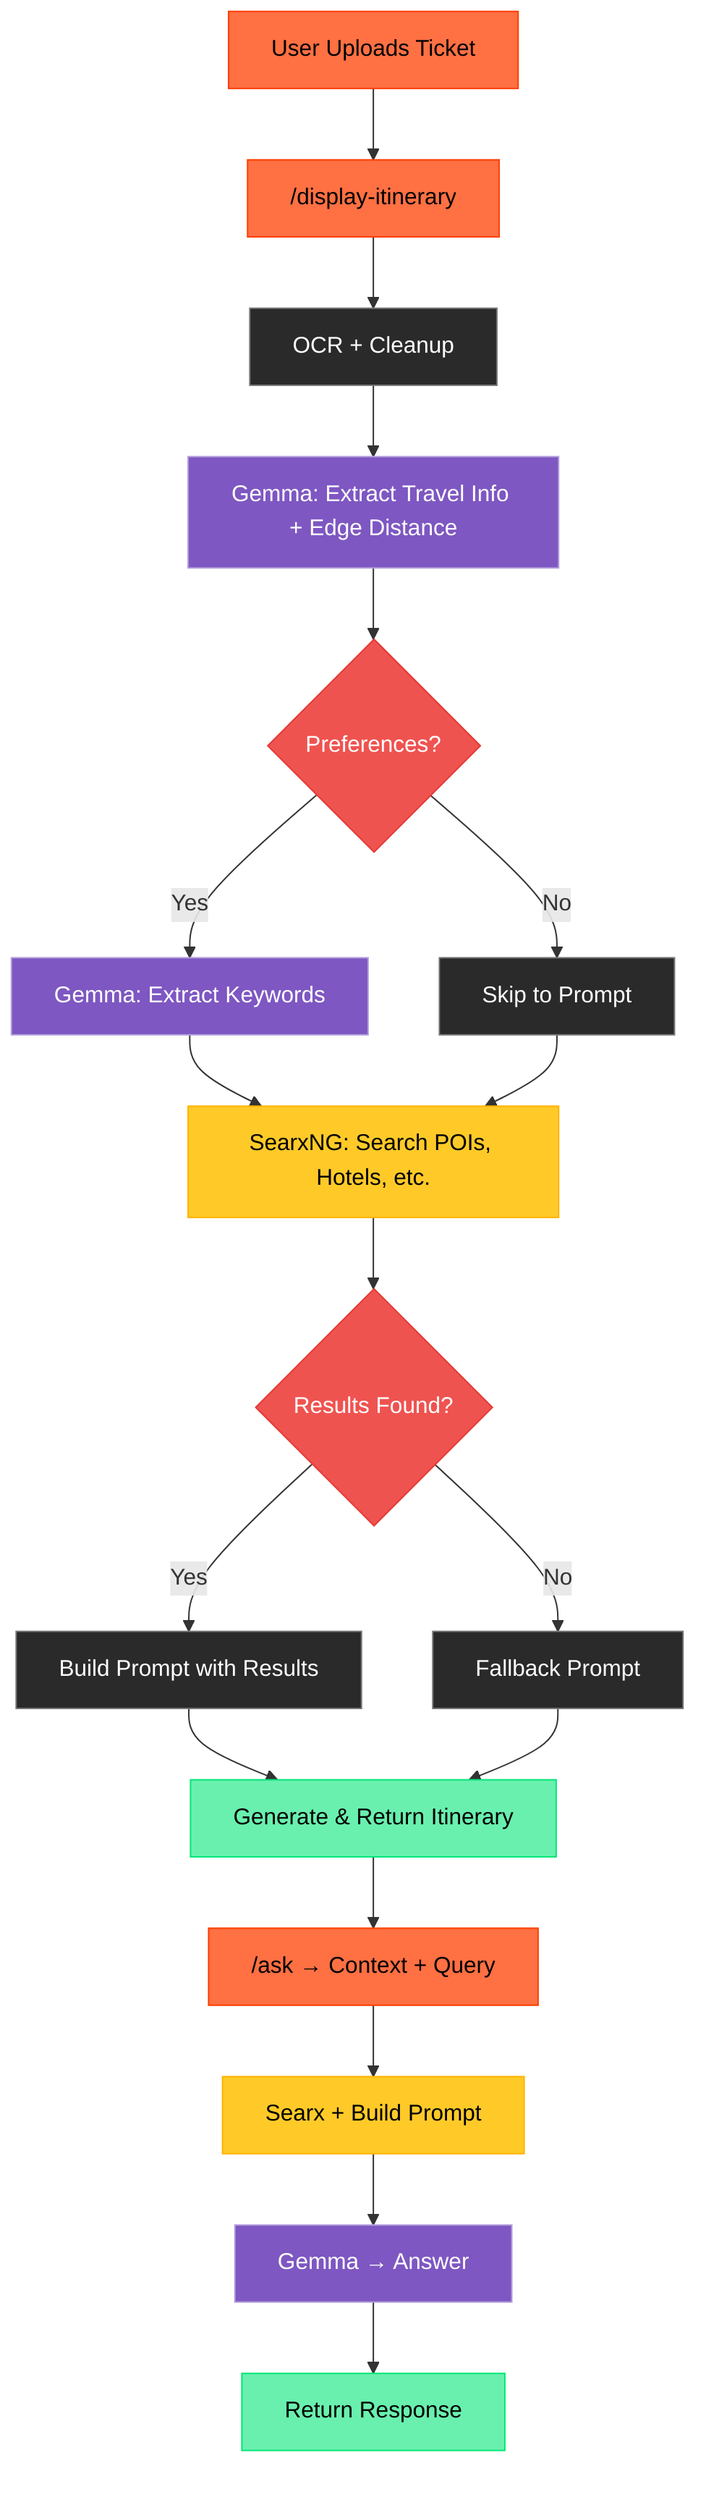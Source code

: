 ---
config:
  theme: default
  layout: td
---

flowchart TD

%% /display-itinerary Flow
A["User Uploads Ticket"] --> B["/display-itinerary"]
B --> C["OCR + Cleanup"]
C --> D["Gemma: Extract Travel Info + Edge Distance"]
D --> E{"Preferences?"}

E -- No --> F["Skip to Prompt"]
E -- Yes --> G["Gemma: Extract Keywords"]
G --> H["SearxNG: Search POIs, Hotels, etc."]
F --> H

H --> I{"Results Found?"}
I -- Yes --> J["Build Prompt with Results"]
I -- No --> K["Fallback Prompt"]
J --> L["Generate & Return Itinerary"]
K --> L

%% /ask Flow (Compact)
L --> M["/ask → Context + Query"]
M --> N["Searx + Build Prompt"]
N --> O["Gemma → Answer"]
O --> P["Return Response"]

%% 🎨 Class Definitions
classDef input fill:#FF7043,stroke:#FF3D00,color:#000;
classDef process fill:#2A2A2A,stroke:#757575,color:#ffffff;
classDef llm fill:#7E57C2,stroke:#B39DDB,color:#fff;
classDef external fill:#FFCA28,stroke:#FFB300,color:#000;
classDef decision fill:#EF5350,stroke:#E53935,color:#fff;
classDef output fill:#69F0AE,stroke:#00E676,color:#000;



%% 🏷️ Assign Classes
class A,B,M input
class C,F,J,K process
class D,G,O llm
class H,N external
class E,I decision
class L,P output
